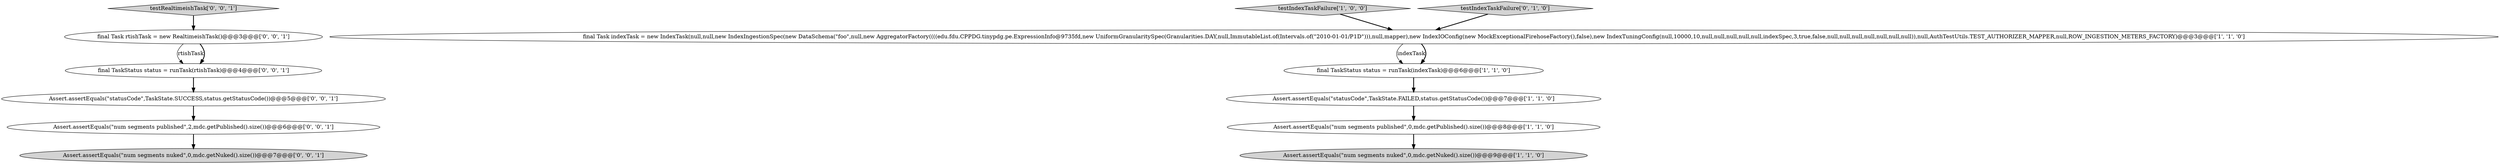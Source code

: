 digraph {
8 [style = filled, label = "testRealtimeishTask['0', '0', '1']", fillcolor = lightgray, shape = diamond image = "AAA0AAABBB3BBB"];
1 [style = filled, label = "testIndexTaskFailure['1', '0', '0']", fillcolor = lightgray, shape = diamond image = "AAA0AAABBB1BBB"];
11 [style = filled, label = "Assert.assertEquals(\"statusCode\",TaskState.SUCCESS,status.getStatusCode())@@@5@@@['0', '0', '1']", fillcolor = white, shape = ellipse image = "AAA0AAABBB3BBB"];
7 [style = filled, label = "final TaskStatus status = runTask(rtishTask)@@@4@@@['0', '0', '1']", fillcolor = white, shape = ellipse image = "AAA0AAABBB3BBB"];
5 [style = filled, label = "final TaskStatus status = runTask(indexTask)@@@6@@@['1', '1', '0']", fillcolor = white, shape = ellipse image = "AAA0AAABBB1BBB"];
12 [style = filled, label = "Assert.assertEquals(\"num segments nuked\",0,mdc.getNuked().size())@@@7@@@['0', '0', '1']", fillcolor = lightgray, shape = ellipse image = "AAA0AAABBB3BBB"];
2 [style = filled, label = "Assert.assertEquals(\"num segments published\",0,mdc.getPublished().size())@@@8@@@['1', '1', '0']", fillcolor = white, shape = ellipse image = "AAA0AAABBB1BBB"];
9 [style = filled, label = "final Task rtishTask = new RealtimeishTask()@@@3@@@['0', '0', '1']", fillcolor = white, shape = ellipse image = "AAA0AAABBB3BBB"];
4 [style = filled, label = "Assert.assertEquals(\"statusCode\",TaskState.FAILED,status.getStatusCode())@@@7@@@['1', '1', '0']", fillcolor = white, shape = ellipse image = "AAA0AAABBB1BBB"];
3 [style = filled, label = "final Task indexTask = new IndexTask(null,null,new IndexIngestionSpec(new DataSchema(\"foo\",null,new AggregatorFactory((((edu.fdu.CPPDG.tinypdg.pe.ExpressionInfo@9735fd,new UniformGranularitySpec(Granularities.DAY,null,ImmutableList.of(Intervals.of(\"2010-01-01/P1D\"))),null,mapper),new IndexIOConfig(new MockExceptionalFirehoseFactory(),false),new IndexTuningConfig(null,10000,10,null,null,null,null,null,indexSpec,3,true,false,null,null,null,null,null,null,null)),null,AuthTestUtils.TEST_AUTHORIZER_MAPPER,null,ROW_INGESTION_METERS_FACTORY)@@@3@@@['1', '1', '0']", fillcolor = white, shape = ellipse image = "AAA0AAABBB1BBB"];
10 [style = filled, label = "Assert.assertEquals(\"num segments published\",2,mdc.getPublished().size())@@@6@@@['0', '0', '1']", fillcolor = white, shape = ellipse image = "AAA0AAABBB3BBB"];
0 [style = filled, label = "Assert.assertEquals(\"num segments nuked\",0,mdc.getNuked().size())@@@9@@@['1', '1', '0']", fillcolor = lightgray, shape = ellipse image = "AAA0AAABBB1BBB"];
6 [style = filled, label = "testIndexTaskFailure['0', '1', '0']", fillcolor = lightgray, shape = diamond image = "AAA0AAABBB2BBB"];
2->0 [style = bold, label=""];
1->3 [style = bold, label=""];
3->5 [style = solid, label="indexTask"];
9->7 [style = solid, label="rtishTask"];
11->10 [style = bold, label=""];
8->9 [style = bold, label=""];
7->11 [style = bold, label=""];
6->3 [style = bold, label=""];
3->5 [style = bold, label=""];
5->4 [style = bold, label=""];
4->2 [style = bold, label=""];
10->12 [style = bold, label=""];
9->7 [style = bold, label=""];
}

